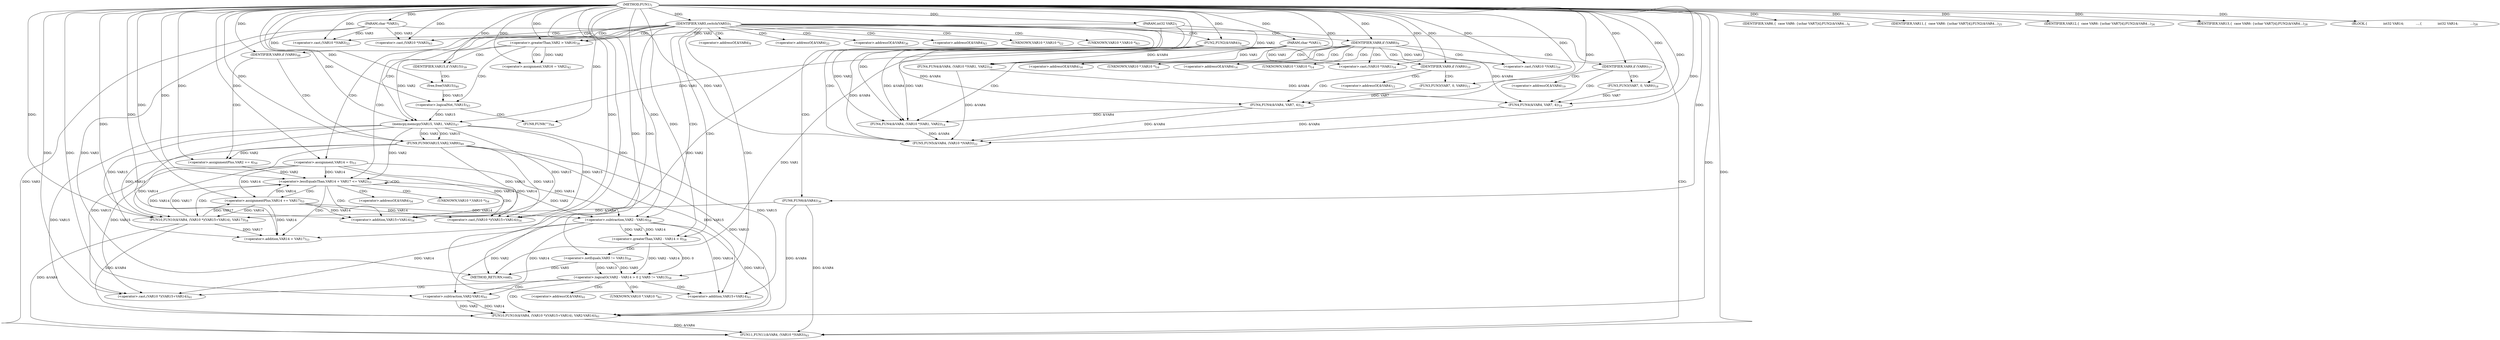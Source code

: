 digraph "FUN1" {  
"8" [label = <(METHOD,FUN1)<SUB>1</SUB>> ]
"170" [label = <(METHOD_RETURN,void)<SUB>1</SUB>> ]
"9" [label = <(PARAM,char *VAR1)<SUB>1</SUB>> ]
"10" [label = <(PARAM,int32 VAR2)<SUB>1</SUB>> ]
"11" [label = <(PARAM,char *VAR3)<SUB>1</SUB>> ]
"15" [label = <(IDENTIFIER,VAR5,switch(VAR5))<SUB>5</SUB>> ]
"18" [label = <(IDENTIFIER,VAR6,{
	  case VAR6: {
		uchar VAR7[4];
		FUN2(&amp;VAR4...)<SUB>6</SUB>> ]
"75" [label = <(IDENTIFIER,VAR11,{
	  case VAR6: {
		uchar VAR7[4];
		FUN2(&amp;VAR4...)<SUB>25</SUB>> ]
"77" [label = <(IDENTIFIER,VAR12,{
	  case VAR6: {
		uchar VAR7[4];
		FUN2(&amp;VAR4...)<SUB>26</SUB>> ]
"79" [label = <(IDENTIFIER,VAR13,{
	  case VAR6: {
		uchar VAR7[4];
		FUN2(&amp;VAR4...)<SUB>28</SUB>> ]
"80" [label = <(BLOCK,{




                int32 VAR14;
            ...,{




                int32 VAR14;
            ...)<SUB>28</SUB>> ]
"21" [label = <(FUN2,FUN2(&amp;VAR4))<SUB>8</SUB>> ]
"67" [label = <(FUN5,FUN5(&amp;VAR4, (VAR10 *)VAR3))<SUB>22</SUB>> ]
"84" [label = <(FUN6,FUN6(&amp;VAR4))<SUB>36</SUB>> ]
"106" [label = <(memcpy,memcpy(VAR15, VAR1, VAR2))<SUB>47</SUB>> ]
"164" [label = <(FUN11,FUN11(&amp;VAR4, (VAR10 *)VAR3))<SUB>63</SUB>> ]
"25" [label = <(IDENTIFIER,VAR8,if (VAR8))<SUB>9</SUB>> ]
"88" [label = <(&lt;operator&gt;.greaterThan,VAR2 &gt; VAR16)<SUB>38</SUB>> ]
"111" [label = <(IDENTIFIER,VAR9,if (VAR9))<SUB>48</SUB>> ]
"125" [label = <(&lt;operator&gt;.lessEqualsThan,VAR14 + VAR17 &lt;= VAR2)<SUB>53</SUB>> ]
"130" [label = <(&lt;operator&gt;.assignmentPlus,VAR14 += VAR17)<SUB>53</SUB>> ]
"133" [label = <(FUN10,FUN10(&amp;VAR4, (VAR10 *)(VAR15+VAR14), VAR17))<SUB>54</SUB>> ]
"143" [label = <(&lt;operator&gt;.logicalOr,VAR2 - VAR14 &gt; 0 || VAR5 != VAR13)<SUB>58</SUB>> ]
"39" [label = <(FUN4,FUN4(&amp;VAR4, (VAR10 *)VAR1, VAR2))<SUB>14</SUB>> ]
"70" [label = <(&lt;operator&gt;.cast,(VAR10 *)VAR3)<SUB>22</SUB>> ]
"97" [label = <(&lt;operator&gt;.assignment,VAR16 = VAR2)<SUB>42</SUB>> ]
"113" [label = <(FUN9,FUN9(VAR15,VAR2,VAR9))<SUB>49</SUB>> ]
"117" [label = <(&lt;operator&gt;.assignmentPlus,VAR2 += 4)<SUB>50</SUB>> ]
"122" [label = <(&lt;operator&gt;.assignment,VAR14 = 0)<SUB>53</SUB>> ]
"153" [label = <(FUN10,FUN10(&amp;VAR4, (VAR10 *)(VAR15+VAR14), VAR2-VAR14))<SUB>61</SUB>> ]
"167" [label = <(&lt;operator&gt;.cast,(VAR10 *)VAR3)<SUB>63</SUB>> ]
"28" [label = <(IDENTIFIER,VAR9,if (VAR9))<SUB>10</SUB>> ]
"48" [label = <(FUN4,FUN4(&amp;VAR4, (VAR10 *)VAR1, VAR2))<SUB>16</SUB>> ]
"93" [label = <(IDENTIFIER,VAR15,if (VAR15))<SUB>39</SUB>> ]
"101" [label = <(&lt;operator&gt;.logicalNot,!VAR15)<SUB>43</SUB>> ]
"126" [label = <(&lt;operator&gt;.addition,VAR14 + VAR17)<SUB>53</SUB>> ]
"136" [label = <(&lt;operator&gt;.cast,(VAR10 *)(VAR15+VAR14))<SUB>54</SUB>> ]
"144" [label = <(&lt;operator&gt;.greaterThan,VAR2 - VAR14 &gt; 0)<SUB>58</SUB>> ]
"149" [label = <(&lt;operator&gt;.notEquals,VAR5 != VAR13)<SUB>58</SUB>> ]
"30" [label = <(FUN3,FUN3(VAR7, 0, VAR9))<SUB>11</SUB>> ]
"34" [label = <(FUN4,FUN4(&amp;VAR4, VAR7, 4))<SUB>12</SUB>> ]
"42" [label = <(&lt;operator&gt;.cast,(VAR10 *)VAR1)<SUB>14</SUB>> ]
"56" [label = <(IDENTIFIER,VAR9,if (VAR9))<SUB>17</SUB>> ]
"95" [label = <(free,free(VAR15))<SUB>40</SUB>> ]
"104" [label = <(FUN8,FUN8(&quot;&quot;))<SUB>44</SUB>> ]
"138" [label = <(&lt;operator&gt;.addition,VAR15+VAR14)<SUB>54</SUB>> ]
"145" [label = <(&lt;operator&gt;.subtraction,VAR2 - VAR14)<SUB>58</SUB>> ]
"156" [label = <(&lt;operator&gt;.cast,(VAR10 *)(VAR15+VAR14))<SUB>61</SUB>> ]
"161" [label = <(&lt;operator&gt;.subtraction,VAR2-VAR14)<SUB>61</SUB>> ]
"51" [label = <(&lt;operator&gt;.cast,(VAR10 *)VAR1)<SUB>16</SUB>> ]
"58" [label = <(FUN3,FUN3(VAR7, 0, VAR9))<SUB>18</SUB>> ]
"62" [label = <(FUN4,FUN4(&amp;VAR4, VAR7, 4))<SUB>19</SUB>> ]
"158" [label = <(&lt;operator&gt;.addition,VAR15+VAR14)<SUB>61</SUB>> ]
"22" [label = <(&lt;operator&gt;.addressOf,&amp;VAR4)<SUB>8</SUB>> ]
"68" [label = <(&lt;operator&gt;.addressOf,&amp;VAR4)<SUB>22</SUB>> ]
"85" [label = <(&lt;operator&gt;.addressOf,&amp;VAR4)<SUB>36</SUB>> ]
"165" [label = <(&lt;operator&gt;.addressOf,&amp;VAR4)<SUB>63</SUB>> ]
"71" [label = <(UNKNOWN,VAR10 *,VAR10 *)<SUB>22</SUB>> ]
"134" [label = <(&lt;operator&gt;.addressOf,&amp;VAR4)<SUB>54</SUB>> ]
"168" [label = <(UNKNOWN,VAR10 *,VAR10 *)<SUB>63</SUB>> ]
"40" [label = <(&lt;operator&gt;.addressOf,&amp;VAR4)<SUB>14</SUB>> ]
"137" [label = <(UNKNOWN,VAR10 *,VAR10 *)<SUB>54</SUB>> ]
"154" [label = <(&lt;operator&gt;.addressOf,&amp;VAR4)<SUB>61</SUB>> ]
"43" [label = <(UNKNOWN,VAR10 *,VAR10 *)<SUB>14</SUB>> ]
"49" [label = <(&lt;operator&gt;.addressOf,&amp;VAR4)<SUB>16</SUB>> ]
"157" [label = <(UNKNOWN,VAR10 *,VAR10 *)<SUB>61</SUB>> ]
"35" [label = <(&lt;operator&gt;.addressOf,&amp;VAR4)<SUB>12</SUB>> ]
"52" [label = <(UNKNOWN,VAR10 *,VAR10 *)<SUB>16</SUB>> ]
"63" [label = <(&lt;operator&gt;.addressOf,&amp;VAR4)<SUB>19</SUB>> ]
  "9" -> "170"  [ label = "DDG: VAR1"] 
  "10" -> "170"  [ label = "DDG: VAR2"] 
  "11" -> "170"  [ label = "DDG: VAR3"] 
  "149" -> "170"  [ label = "DDG: VAR5"] 
  "8" -> "9"  [ label = "DDG: "] 
  "8" -> "10"  [ label = "DDG: "] 
  "8" -> "11"  [ label = "DDG: "] 
  "8" -> "15"  [ label = "DDG: "] 
  "8" -> "18"  [ label = "DDG: "] 
  "8" -> "75"  [ label = "DDG: "] 
  "8" -> "77"  [ label = "DDG: "] 
  "8" -> "79"  [ label = "DDG: "] 
  "8" -> "80"  [ label = "DDG: "] 
  "8" -> "21"  [ label = "DDG: "] 
  "8" -> "25"  [ label = "DDG: "] 
  "48" -> "67"  [ label = "DDG: &amp;VAR4"] 
  "62" -> "67"  [ label = "DDG: &amp;VAR4"] 
  "39" -> "67"  [ label = "DDG: &amp;VAR4"] 
  "8" -> "67"  [ label = "DDG: "] 
  "21" -> "67"  [ label = "DDG: &amp;VAR4"] 
  "34" -> "67"  [ label = "DDG: &amp;VAR4"] 
  "11" -> "67"  [ label = "DDG: VAR3"] 
  "8" -> "84"  [ label = "DDG: "] 
  "101" -> "106"  [ label = "DDG: VAR15"] 
  "8" -> "106"  [ label = "DDG: "] 
  "9" -> "106"  [ label = "DDG: VAR1"] 
  "88" -> "106"  [ label = "DDG: VAR2"] 
  "8" -> "111"  [ label = "DDG: "] 
  "133" -> "130"  [ label = "DDG: VAR17"] 
  "8" -> "130"  [ label = "DDG: "] 
  "84" -> "164"  [ label = "DDG: &amp;VAR4"] 
  "153" -> "164"  [ label = "DDG: &amp;VAR4"] 
  "133" -> "164"  [ label = "DDG: &amp;VAR4"] 
  "8" -> "164"  [ label = "DDG: "] 
  "11" -> "164"  [ label = "DDG: VAR3"] 
  "11" -> "70"  [ label = "DDG: VAR3"] 
  "8" -> "70"  [ label = "DDG: "] 
  "10" -> "88"  [ label = "DDG: VAR2"] 
  "8" -> "88"  [ label = "DDG: "] 
  "88" -> "97"  [ label = "DDG: VAR2"] 
  "8" -> "97"  [ label = "DDG: "] 
  "8" -> "117"  [ label = "DDG: "] 
  "8" -> "122"  [ label = "DDG: "] 
  "122" -> "125"  [ label = "DDG: VAR14"] 
  "130" -> "125"  [ label = "DDG: VAR14"] 
  "8" -> "125"  [ label = "DDG: "] 
  "133" -> "125"  [ label = "DDG: VAR17"] 
  "106" -> "125"  [ label = "DDG: VAR2"] 
  "117" -> "125"  [ label = "DDG: VAR2"] 
  "122" -> "130"  [ label = "DDG: VAR14"] 
  "84" -> "133"  [ label = "DDG: &amp;VAR4"] 
  "8" -> "133"  [ label = "DDG: "] 
  "106" -> "133"  [ label = "DDG: VAR15"] 
  "113" -> "133"  [ label = "DDG: VAR15"] 
  "122" -> "133"  [ label = "DDG: VAR14"] 
  "130" -> "133"  [ label = "DDG: VAR14"] 
  "144" -> "143"  [ label = "DDG: VAR2 - VAR14"] 
  "144" -> "143"  [ label = "DDG: 0"] 
  "149" -> "143"  [ label = "DDG: VAR5"] 
  "149" -> "143"  [ label = "DDG: VAR13"] 
  "11" -> "167"  [ label = "DDG: VAR3"] 
  "8" -> "167"  [ label = "DDG: "] 
  "8" -> "28"  [ label = "DDG: "] 
  "21" -> "39"  [ label = "DDG: &amp;VAR4"] 
  "34" -> "39"  [ label = "DDG: &amp;VAR4"] 
  "8" -> "39"  [ label = "DDG: "] 
  "9" -> "39"  [ label = "DDG: VAR1"] 
  "10" -> "39"  [ label = "DDG: VAR2"] 
  "8" -> "93"  [ label = "DDG: "] 
  "106" -> "113"  [ label = "DDG: VAR15"] 
  "8" -> "113"  [ label = "DDG: "] 
  "106" -> "113"  [ label = "DDG: VAR2"] 
  "113" -> "117"  [ label = "DDG: VAR2"] 
  "122" -> "126"  [ label = "DDG: VAR14"] 
  "130" -> "126"  [ label = "DDG: VAR14"] 
  "8" -> "126"  [ label = "DDG: "] 
  "133" -> "126"  [ label = "DDG: VAR17"] 
  "106" -> "136"  [ label = "DDG: VAR15"] 
  "113" -> "136"  [ label = "DDG: VAR15"] 
  "8" -> "136"  [ label = "DDG: "] 
  "122" -> "136"  [ label = "DDG: VAR14"] 
  "130" -> "136"  [ label = "DDG: VAR14"] 
  "145" -> "144"  [ label = "DDG: VAR2"] 
  "145" -> "144"  [ label = "DDG: VAR14"] 
  "8" -> "144"  [ label = "DDG: "] 
  "8" -> "149"  [ label = "DDG: "] 
  "84" -> "153"  [ label = "DDG: &amp;VAR4"] 
  "133" -> "153"  [ label = "DDG: &amp;VAR4"] 
  "8" -> "153"  [ label = "DDG: "] 
  "106" -> "153"  [ label = "DDG: VAR15"] 
  "113" -> "153"  [ label = "DDG: VAR15"] 
  "145" -> "153"  [ label = "DDG: VAR14"] 
  "161" -> "153"  [ label = "DDG: VAR2"] 
  "161" -> "153"  [ label = "DDG: VAR14"] 
  "9" -> "42"  [ label = "DDG: VAR1"] 
  "8" -> "42"  [ label = "DDG: "] 
  "21" -> "48"  [ label = "DDG: &amp;VAR4"] 
  "8" -> "48"  [ label = "DDG: "] 
  "9" -> "48"  [ label = "DDG: VAR1"] 
  "10" -> "48"  [ label = "DDG: VAR2"] 
  "8" -> "56"  [ label = "DDG: "] 
  "95" -> "101"  [ label = "DDG: VAR15"] 
  "8" -> "101"  [ label = "DDG: "] 
  "106" -> "138"  [ label = "DDG: VAR15"] 
  "113" -> "138"  [ label = "DDG: VAR15"] 
  "8" -> "138"  [ label = "DDG: "] 
  "122" -> "138"  [ label = "DDG: VAR14"] 
  "130" -> "138"  [ label = "DDG: VAR14"] 
  "125" -> "145"  [ label = "DDG: VAR2"] 
  "8" -> "145"  [ label = "DDG: "] 
  "122" -> "145"  [ label = "DDG: VAR14"] 
  "130" -> "145"  [ label = "DDG: VAR14"] 
  "106" -> "156"  [ label = "DDG: VAR15"] 
  "113" -> "156"  [ label = "DDG: VAR15"] 
  "8" -> "156"  [ label = "DDG: "] 
  "145" -> "156"  [ label = "DDG: VAR14"] 
  "145" -> "161"  [ label = "DDG: VAR2"] 
  "8" -> "161"  [ label = "DDG: "] 
  "145" -> "161"  [ label = "DDG: VAR14"] 
  "8" -> "30"  [ label = "DDG: "] 
  "21" -> "34"  [ label = "DDG: &amp;VAR4"] 
  "8" -> "34"  [ label = "DDG: "] 
  "30" -> "34"  [ label = "DDG: VAR7"] 
  "9" -> "51"  [ label = "DDG: VAR1"] 
  "8" -> "51"  [ label = "DDG: "] 
  "8" -> "95"  [ label = "DDG: "] 
  "8" -> "104"  [ label = "DDG: "] 
  "106" -> "158"  [ label = "DDG: VAR15"] 
  "113" -> "158"  [ label = "DDG: VAR15"] 
  "8" -> "158"  [ label = "DDG: "] 
  "145" -> "158"  [ label = "DDG: VAR14"] 
  "8" -> "58"  [ label = "DDG: "] 
  "48" -> "62"  [ label = "DDG: &amp;VAR4"] 
  "8" -> "62"  [ label = "DDG: "] 
  "21" -> "62"  [ label = "DDG: &amp;VAR4"] 
  "58" -> "62"  [ label = "DDG: VAR7"] 
  "15" -> "21"  [ label = "CDG: "] 
  "15" -> "68"  [ label = "CDG: "] 
  "15" -> "167"  [ label = "CDG: "] 
  "15" -> "145"  [ label = "CDG: "] 
  "15" -> "84"  [ label = "CDG: "] 
  "15" -> "85"  [ label = "CDG: "] 
  "15" -> "25"  [ label = "CDG: "] 
  "15" -> "67"  [ label = "CDG: "] 
  "15" -> "168"  [ label = "CDG: "] 
  "15" -> "144"  [ label = "CDG: "] 
  "15" -> "88"  [ label = "CDG: "] 
  "15" -> "70"  [ label = "CDG: "] 
  "15" -> "164"  [ label = "CDG: "] 
  "15" -> "111"  [ label = "CDG: "] 
  "15" -> "122"  [ label = "CDG: "] 
  "15" -> "22"  [ label = "CDG: "] 
  "15" -> "106"  [ label = "CDG: "] 
  "15" -> "143"  [ label = "CDG: "] 
  "15" -> "126"  [ label = "CDG: "] 
  "15" -> "71"  [ label = "CDG: "] 
  "15" -> "165"  [ label = "CDG: "] 
  "15" -> "125"  [ label = "CDG: "] 
  "25" -> "42"  [ label = "CDG: "] 
  "25" -> "51"  [ label = "CDG: "] 
  "25" -> "52"  [ label = "CDG: "] 
  "25" -> "56"  [ label = "CDG: "] 
  "25" -> "40"  [ label = "CDG: "] 
  "25" -> "43"  [ label = "CDG: "] 
  "25" -> "48"  [ label = "CDG: "] 
  "25" -> "49"  [ label = "CDG: "] 
  "25" -> "28"  [ label = "CDG: "] 
  "25" -> "39"  [ label = "CDG: "] 
  "88" -> "97"  [ label = "CDG: "] 
  "88" -> "93"  [ label = "CDG: "] 
  "88" -> "101"  [ label = "CDG: "] 
  "111" -> "113"  [ label = "CDG: "] 
  "111" -> "117"  [ label = "CDG: "] 
  "125" -> "136"  [ label = "CDG: "] 
  "125" -> "134"  [ label = "CDG: "] 
  "125" -> "138"  [ label = "CDG: "] 
  "125" -> "137"  [ label = "CDG: "] 
  "125" -> "130"  [ label = "CDG: "] 
  "125" -> "126"  [ label = "CDG: "] 
  "125" -> "125"  [ label = "CDG: "] 
  "125" -> "133"  [ label = "CDG: "] 
  "143" -> "154"  [ label = "CDG: "] 
  "143" -> "161"  [ label = "CDG: "] 
  "143" -> "153"  [ label = "CDG: "] 
  "143" -> "158"  [ label = "CDG: "] 
  "143" -> "157"  [ label = "CDG: "] 
  "143" -> "156"  [ label = "CDG: "] 
  "144" -> "149"  [ label = "CDG: "] 
  "28" -> "30"  [ label = "CDG: "] 
  "28" -> "34"  [ label = "CDG: "] 
  "28" -> "35"  [ label = "CDG: "] 
  "93" -> "95"  [ label = "CDG: "] 
  "101" -> "104"  [ label = "CDG: "] 
  "56" -> "58"  [ label = "CDG: "] 
  "56" -> "63"  [ label = "CDG: "] 
  "56" -> "62"  [ label = "CDG: "] 
}
